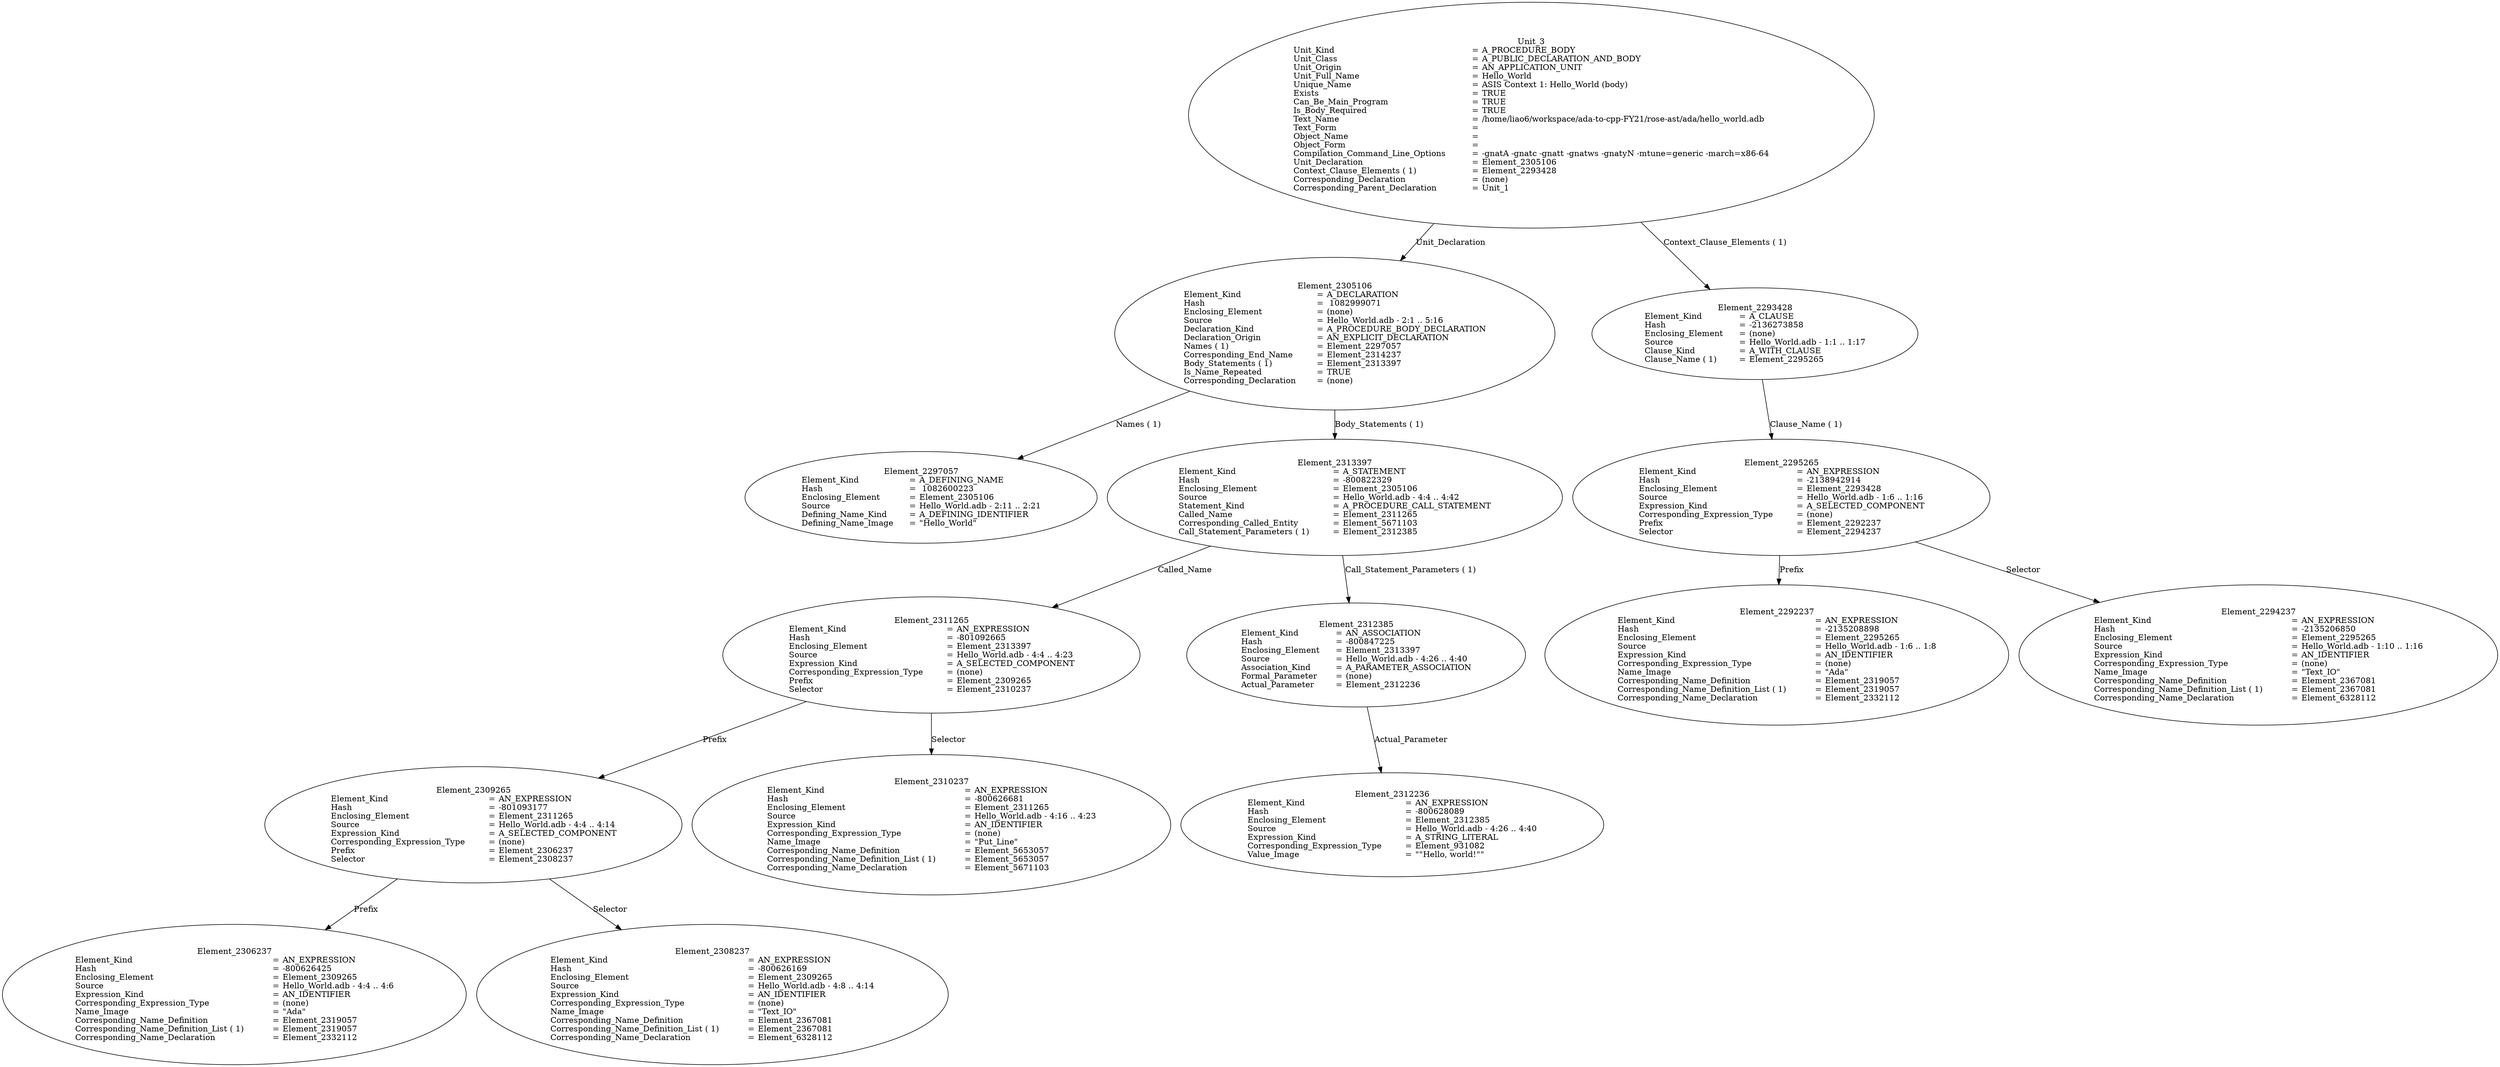 digraph "/home/liao6/workspace/ada-to-cpp-FY21/rose-ast/ada/obj/hello_world.adt" {
  Unit_3 -> Element_2305106
      [ label=Unit_Declaration ];
  Unit_3 -> Element_2293428
      [ label="Context_Clause_Elements ( 1)" ];
  Unit_3
      [ label=<<TABLE BORDER="0" CELLBORDER="0" CELLSPACING="0" CELLPADDING="0"> 
          <TR><TD COLSPAN="3">Unit_3</TD></TR>
          <TR><TD ALIGN="LEFT">Unit_Kind   </TD><TD> = </TD><TD ALIGN="LEFT">A_PROCEDURE_BODY</TD></TR>
          <TR><TD ALIGN="LEFT">Unit_Class   </TD><TD> = </TD><TD ALIGN="LEFT">A_PUBLIC_DECLARATION_AND_BODY</TD></TR>
          <TR><TD ALIGN="LEFT">Unit_Origin   </TD><TD> = </TD><TD ALIGN="LEFT">AN_APPLICATION_UNIT</TD></TR>
          <TR><TD ALIGN="LEFT">Unit_Full_Name    </TD><TD> = </TD><TD ALIGN="LEFT">Hello_World</TD></TR>
          <TR><TD ALIGN="LEFT">Unique_Name   </TD><TD> = </TD><TD ALIGN="LEFT">ASIS Context 1: Hello_World (body)</TD></TR>
          <TR><TD ALIGN="LEFT">Exists  </TD><TD> = </TD><TD ALIGN="LEFT">TRUE</TD></TR>
          <TR><TD ALIGN="LEFT">Can_Be_Main_Program     </TD><TD> = </TD><TD ALIGN="LEFT">TRUE</TD></TR>
          <TR><TD ALIGN="LEFT">Is_Body_Required     </TD><TD> = </TD><TD ALIGN="LEFT">TRUE</TD></TR>
          <TR><TD ALIGN="LEFT">Text_Name   </TD><TD> = </TD><TD ALIGN="LEFT">/home/liao6/workspace/ada-to-cpp-FY21/rose-ast/ada/hello_world.adb</TD></TR>
          <TR><TD ALIGN="LEFT">Text_Form   </TD><TD> = </TD><TD ALIGN="LEFT"></TD></TR>
          <TR><TD ALIGN="LEFT">Object_Name   </TD><TD> = </TD><TD ALIGN="LEFT"></TD></TR>
          <TR><TD ALIGN="LEFT">Object_Form   </TD><TD> = </TD><TD ALIGN="LEFT"></TD></TR>
          <TR><TD ALIGN="LEFT">Compilation_Command_Line_Options         </TD><TD> = </TD><TD ALIGN="LEFT">-gnatA -gnatc -gnatt -gnatws -gnatyN -mtune=generic -march=x86-64</TD></TR>
          <TR><TD ALIGN="LEFT">Unit_Declaration     </TD><TD> = </TD><TD ALIGN="LEFT">Element_2305106</TD></TR>
          <TR><TD ALIGN="LEFT">Context_Clause_Elements ( 1)        </TD><TD> = </TD><TD ALIGN="LEFT">Element_2293428</TD></TR>
          <TR><TD ALIGN="LEFT">Corresponding_Declaration       </TD><TD> = </TD><TD ALIGN="LEFT">(none)</TD></TR>
          <TR><TD ALIGN="LEFT">Corresponding_Parent_Declaration         </TD><TD> = </TD><TD ALIGN="LEFT">Unit_1</TD></TR>
          </TABLE>> ];
  Element_2293428 -> Element_2295265
      [ label="Clause_Name ( 1)" ];
  Element_2293428
      [ label=<<TABLE BORDER="0" CELLBORDER="0" CELLSPACING="0" CELLPADDING="0"> 
          <TR><TD COLSPAN="3">Element_2293428</TD></TR>
          <TR><TD ALIGN="LEFT">Element_Kind    </TD><TD> = </TD><TD ALIGN="LEFT">A_CLAUSE</TD></TR>
          <TR><TD ALIGN="LEFT">Hash  </TD><TD> = </TD><TD ALIGN="LEFT">-2136273858</TD></TR>
          <TR><TD ALIGN="LEFT">Enclosing_Element     </TD><TD> = </TD><TD ALIGN="LEFT">(none)</TD></TR>
          <TR><TD ALIGN="LEFT">Source  </TD><TD> = </TD><TD ALIGN="LEFT">Hello_World.adb - 1:1 .. 1:17</TD></TR>
          <TR><TD ALIGN="LEFT">Clause_Kind   </TD><TD> = </TD><TD ALIGN="LEFT">A_WITH_CLAUSE</TD></TR>
          <TR><TD ALIGN="LEFT">Clause_Name ( 1)     </TD><TD> = </TD><TD ALIGN="LEFT">Element_2295265</TD></TR>
          </TABLE>> ];
  Element_2295265 -> Element_2292237
      [ label=Prefix ];
  Element_2295265 -> Element_2294237
      [ label=Selector ];
  Element_2295265
      [ label=<<TABLE BORDER="0" CELLBORDER="0" CELLSPACING="0" CELLPADDING="0"> 
          <TR><TD COLSPAN="3">Element_2295265</TD></TR>
          <TR><TD ALIGN="LEFT">Element_Kind    </TD><TD> = </TD><TD ALIGN="LEFT">AN_EXPRESSION</TD></TR>
          <TR><TD ALIGN="LEFT">Hash  </TD><TD> = </TD><TD ALIGN="LEFT">-2138942914</TD></TR>
          <TR><TD ALIGN="LEFT">Enclosing_Element     </TD><TD> = </TD><TD ALIGN="LEFT">Element_2293428</TD></TR>
          <TR><TD ALIGN="LEFT">Source  </TD><TD> = </TD><TD ALIGN="LEFT">Hello_World.adb - 1:6 .. 1:16</TD></TR>
          <TR><TD ALIGN="LEFT">Expression_Kind    </TD><TD> = </TD><TD ALIGN="LEFT">A_SELECTED_COMPONENT</TD></TR>
          <TR><TD ALIGN="LEFT">Corresponding_Expression_Type        </TD><TD> = </TD><TD ALIGN="LEFT">(none)</TD></TR>
          <TR><TD ALIGN="LEFT">Prefix  </TD><TD> = </TD><TD ALIGN="LEFT">Element_2292237</TD></TR>
          <TR><TD ALIGN="LEFT">Selector   </TD><TD> = </TD><TD ALIGN="LEFT">Element_2294237</TD></TR>
          </TABLE>> ];
  Element_2292237
      [ label=<<TABLE BORDER="0" CELLBORDER="0" CELLSPACING="0" CELLPADDING="0"> 
          <TR><TD COLSPAN="3">Element_2292237</TD></TR>
          <TR><TD ALIGN="LEFT">Element_Kind    </TD><TD> = </TD><TD ALIGN="LEFT">AN_EXPRESSION</TD></TR>
          <TR><TD ALIGN="LEFT">Hash  </TD><TD> = </TD><TD ALIGN="LEFT">-2135208898</TD></TR>
          <TR><TD ALIGN="LEFT">Enclosing_Element     </TD><TD> = </TD><TD ALIGN="LEFT">Element_2295265</TD></TR>
          <TR><TD ALIGN="LEFT">Source  </TD><TD> = </TD><TD ALIGN="LEFT">Hello_World.adb - 1:6 .. 1:8</TD></TR>
          <TR><TD ALIGN="LEFT">Expression_Kind    </TD><TD> = </TD><TD ALIGN="LEFT">AN_IDENTIFIER</TD></TR>
          <TR><TD ALIGN="LEFT">Corresponding_Expression_Type        </TD><TD> = </TD><TD ALIGN="LEFT">(none)</TD></TR>
          <TR><TD ALIGN="LEFT">Name_Image   </TD><TD> = </TD><TD ALIGN="LEFT">"Ada"</TD></TR>
          <TR><TD ALIGN="LEFT">Corresponding_Name_Definition        </TD><TD> = </TD><TD ALIGN="LEFT">Element_2319057</TD></TR>
          <TR><TD ALIGN="LEFT">Corresponding_Name_Definition_List ( 1)          </TD><TD> = </TD><TD ALIGN="LEFT">Element_2319057</TD></TR>
          <TR><TD ALIGN="LEFT">Corresponding_Name_Declaration        </TD><TD> = </TD><TD ALIGN="LEFT">Element_2332112</TD></TR>
          </TABLE>> ];
  Element_2294237
      [ label=<<TABLE BORDER="0" CELLBORDER="0" CELLSPACING="0" CELLPADDING="0"> 
          <TR><TD COLSPAN="3">Element_2294237</TD></TR>
          <TR><TD ALIGN="LEFT">Element_Kind    </TD><TD> = </TD><TD ALIGN="LEFT">AN_EXPRESSION</TD></TR>
          <TR><TD ALIGN="LEFT">Hash  </TD><TD> = </TD><TD ALIGN="LEFT">-2135206850</TD></TR>
          <TR><TD ALIGN="LEFT">Enclosing_Element     </TD><TD> = </TD><TD ALIGN="LEFT">Element_2295265</TD></TR>
          <TR><TD ALIGN="LEFT">Source  </TD><TD> = </TD><TD ALIGN="LEFT">Hello_World.adb - 1:10 .. 1:16</TD></TR>
          <TR><TD ALIGN="LEFT">Expression_Kind    </TD><TD> = </TD><TD ALIGN="LEFT">AN_IDENTIFIER</TD></TR>
          <TR><TD ALIGN="LEFT">Corresponding_Expression_Type        </TD><TD> = </TD><TD ALIGN="LEFT">(none)</TD></TR>
          <TR><TD ALIGN="LEFT">Name_Image   </TD><TD> = </TD><TD ALIGN="LEFT">"Text_IO"</TD></TR>
          <TR><TD ALIGN="LEFT">Corresponding_Name_Definition        </TD><TD> = </TD><TD ALIGN="LEFT">Element_2367081</TD></TR>
          <TR><TD ALIGN="LEFT">Corresponding_Name_Definition_List ( 1)          </TD><TD> = </TD><TD ALIGN="LEFT">Element_2367081</TD></TR>
          <TR><TD ALIGN="LEFT">Corresponding_Name_Declaration        </TD><TD> = </TD><TD ALIGN="LEFT">Element_6328112</TD></TR>
          </TABLE>> ];
  Element_2305106 -> Element_2297057
      [ label="Names ( 1)" ];
  Element_2305106 -> Element_2313397
      [ label="Body_Statements ( 1)" ];
  Element_2305106
      [ label=<<TABLE BORDER="0" CELLBORDER="0" CELLSPACING="0" CELLPADDING="0"> 
          <TR><TD COLSPAN="3">Element_2305106</TD></TR>
          <TR><TD ALIGN="LEFT">Element_Kind    </TD><TD> = </TD><TD ALIGN="LEFT">A_DECLARATION</TD></TR>
          <TR><TD ALIGN="LEFT">Hash  </TD><TD> = </TD><TD ALIGN="LEFT"> 1082999071</TD></TR>
          <TR><TD ALIGN="LEFT">Enclosing_Element     </TD><TD> = </TD><TD ALIGN="LEFT">(none)</TD></TR>
          <TR><TD ALIGN="LEFT">Source  </TD><TD> = </TD><TD ALIGN="LEFT">Hello_World.adb - 2:1 .. 5:16</TD></TR>
          <TR><TD ALIGN="LEFT">Declaration_Kind     </TD><TD> = </TD><TD ALIGN="LEFT">A_PROCEDURE_BODY_DECLARATION</TD></TR>
          <TR><TD ALIGN="LEFT">Declaration_Origin     </TD><TD> = </TD><TD ALIGN="LEFT">AN_EXPLICIT_DECLARATION</TD></TR>
          <TR><TD ALIGN="LEFT">Names ( 1)   </TD><TD> = </TD><TD ALIGN="LEFT">Element_2297057</TD></TR>
          <TR><TD ALIGN="LEFT">Corresponding_End_Name      </TD><TD> = </TD><TD ALIGN="LEFT">Element_2314237</TD></TR>
          <TR><TD ALIGN="LEFT">Body_Statements ( 1)      </TD><TD> = </TD><TD ALIGN="LEFT">Element_2313397</TD></TR>
          <TR><TD ALIGN="LEFT">Is_Name_Repeated     </TD><TD> = </TD><TD ALIGN="LEFT">TRUE</TD></TR>
          <TR><TD ALIGN="LEFT">Corresponding_Declaration       </TD><TD> = </TD><TD ALIGN="LEFT">(none)</TD></TR>
          </TABLE>> ];
  Element_2297057
      [ label=<<TABLE BORDER="0" CELLBORDER="0" CELLSPACING="0" CELLPADDING="0"> 
          <TR><TD COLSPAN="3">Element_2297057</TD></TR>
          <TR><TD ALIGN="LEFT">Element_Kind    </TD><TD> = </TD><TD ALIGN="LEFT">A_DEFINING_NAME</TD></TR>
          <TR><TD ALIGN="LEFT">Hash  </TD><TD> = </TD><TD ALIGN="LEFT"> 1082600223</TD></TR>
          <TR><TD ALIGN="LEFT">Enclosing_Element     </TD><TD> = </TD><TD ALIGN="LEFT">Element_2305106</TD></TR>
          <TR><TD ALIGN="LEFT">Source  </TD><TD> = </TD><TD ALIGN="LEFT">Hello_World.adb - 2:11 .. 2:21</TD></TR>
          <TR><TD ALIGN="LEFT">Defining_Name_Kind     </TD><TD> = </TD><TD ALIGN="LEFT">A_DEFINING_IDENTIFIER</TD></TR>
          <TR><TD ALIGN="LEFT">Defining_Name_Image     </TD><TD> = </TD><TD ALIGN="LEFT">"Hello_World"</TD></TR>
          </TABLE>> ];
  Element_2313397 -> Element_2311265
      [ label=Called_Name ];
  Element_2313397 -> Element_2312385
      [ label="Call_Statement_Parameters ( 1)" ];
  Element_2313397
      [ label=<<TABLE BORDER="0" CELLBORDER="0" CELLSPACING="0" CELLPADDING="0"> 
          <TR><TD COLSPAN="3">Element_2313397</TD></TR>
          <TR><TD ALIGN="LEFT">Element_Kind    </TD><TD> = </TD><TD ALIGN="LEFT">A_STATEMENT</TD></TR>
          <TR><TD ALIGN="LEFT">Hash  </TD><TD> = </TD><TD ALIGN="LEFT">-800822329</TD></TR>
          <TR><TD ALIGN="LEFT">Enclosing_Element     </TD><TD> = </TD><TD ALIGN="LEFT">Element_2305106</TD></TR>
          <TR><TD ALIGN="LEFT">Source  </TD><TD> = </TD><TD ALIGN="LEFT">Hello_World.adb - 4:4 .. 4:42</TD></TR>
          <TR><TD ALIGN="LEFT">Statement_Kind    </TD><TD> = </TD><TD ALIGN="LEFT">A_PROCEDURE_CALL_STATEMENT</TD></TR>
          <TR><TD ALIGN="LEFT">Called_Name   </TD><TD> = </TD><TD ALIGN="LEFT">Element_2311265</TD></TR>
          <TR><TD ALIGN="LEFT">Corresponding_Called_Entity       </TD><TD> = </TD><TD ALIGN="LEFT">Element_5671103</TD></TR>
          <TR><TD ALIGN="LEFT">Call_Statement_Parameters ( 1)        </TD><TD> = </TD><TD ALIGN="LEFT">Element_2312385</TD></TR>
          </TABLE>> ];
  Element_2311265 -> Element_2309265
      [ label=Prefix ];
  Element_2311265 -> Element_2310237
      [ label=Selector ];
  Element_2311265
      [ label=<<TABLE BORDER="0" CELLBORDER="0" CELLSPACING="0" CELLPADDING="0"> 
          <TR><TD COLSPAN="3">Element_2311265</TD></TR>
          <TR><TD ALIGN="LEFT">Element_Kind    </TD><TD> = </TD><TD ALIGN="LEFT">AN_EXPRESSION</TD></TR>
          <TR><TD ALIGN="LEFT">Hash  </TD><TD> = </TD><TD ALIGN="LEFT">-801092665</TD></TR>
          <TR><TD ALIGN="LEFT">Enclosing_Element     </TD><TD> = </TD><TD ALIGN="LEFT">Element_2313397</TD></TR>
          <TR><TD ALIGN="LEFT">Source  </TD><TD> = </TD><TD ALIGN="LEFT">Hello_World.adb - 4:4 .. 4:23</TD></TR>
          <TR><TD ALIGN="LEFT">Expression_Kind    </TD><TD> = </TD><TD ALIGN="LEFT">A_SELECTED_COMPONENT</TD></TR>
          <TR><TD ALIGN="LEFT">Corresponding_Expression_Type        </TD><TD> = </TD><TD ALIGN="LEFT">(none)</TD></TR>
          <TR><TD ALIGN="LEFT">Prefix  </TD><TD> = </TD><TD ALIGN="LEFT">Element_2309265</TD></TR>
          <TR><TD ALIGN="LEFT">Selector   </TD><TD> = </TD><TD ALIGN="LEFT">Element_2310237</TD></TR>
          </TABLE>> ];
  Element_2309265 -> Element_2306237
      [ label=Prefix ];
  Element_2309265 -> Element_2308237
      [ label=Selector ];
  Element_2309265
      [ label=<<TABLE BORDER="0" CELLBORDER="0" CELLSPACING="0" CELLPADDING="0"> 
          <TR><TD COLSPAN="3">Element_2309265</TD></TR>
          <TR><TD ALIGN="LEFT">Element_Kind    </TD><TD> = </TD><TD ALIGN="LEFT">AN_EXPRESSION</TD></TR>
          <TR><TD ALIGN="LEFT">Hash  </TD><TD> = </TD><TD ALIGN="LEFT">-801093177</TD></TR>
          <TR><TD ALIGN="LEFT">Enclosing_Element     </TD><TD> = </TD><TD ALIGN="LEFT">Element_2311265</TD></TR>
          <TR><TD ALIGN="LEFT">Source  </TD><TD> = </TD><TD ALIGN="LEFT">Hello_World.adb - 4:4 .. 4:14</TD></TR>
          <TR><TD ALIGN="LEFT">Expression_Kind    </TD><TD> = </TD><TD ALIGN="LEFT">A_SELECTED_COMPONENT</TD></TR>
          <TR><TD ALIGN="LEFT">Corresponding_Expression_Type        </TD><TD> = </TD><TD ALIGN="LEFT">(none)</TD></TR>
          <TR><TD ALIGN="LEFT">Prefix  </TD><TD> = </TD><TD ALIGN="LEFT">Element_2306237</TD></TR>
          <TR><TD ALIGN="LEFT">Selector   </TD><TD> = </TD><TD ALIGN="LEFT">Element_2308237</TD></TR>
          </TABLE>> ];
  Element_2306237
      [ label=<<TABLE BORDER="0" CELLBORDER="0" CELLSPACING="0" CELLPADDING="0"> 
          <TR><TD COLSPAN="3">Element_2306237</TD></TR>
          <TR><TD ALIGN="LEFT">Element_Kind    </TD><TD> = </TD><TD ALIGN="LEFT">AN_EXPRESSION</TD></TR>
          <TR><TD ALIGN="LEFT">Hash  </TD><TD> = </TD><TD ALIGN="LEFT">-800626425</TD></TR>
          <TR><TD ALIGN="LEFT">Enclosing_Element     </TD><TD> = </TD><TD ALIGN="LEFT">Element_2309265</TD></TR>
          <TR><TD ALIGN="LEFT">Source  </TD><TD> = </TD><TD ALIGN="LEFT">Hello_World.adb - 4:4 .. 4:6</TD></TR>
          <TR><TD ALIGN="LEFT">Expression_Kind    </TD><TD> = </TD><TD ALIGN="LEFT">AN_IDENTIFIER</TD></TR>
          <TR><TD ALIGN="LEFT">Corresponding_Expression_Type        </TD><TD> = </TD><TD ALIGN="LEFT">(none)</TD></TR>
          <TR><TD ALIGN="LEFT">Name_Image   </TD><TD> = </TD><TD ALIGN="LEFT">"Ada"</TD></TR>
          <TR><TD ALIGN="LEFT">Corresponding_Name_Definition        </TD><TD> = </TD><TD ALIGN="LEFT">Element_2319057</TD></TR>
          <TR><TD ALIGN="LEFT">Corresponding_Name_Definition_List ( 1)          </TD><TD> = </TD><TD ALIGN="LEFT">Element_2319057</TD></TR>
          <TR><TD ALIGN="LEFT">Corresponding_Name_Declaration        </TD><TD> = </TD><TD ALIGN="LEFT">Element_2332112</TD></TR>
          </TABLE>> ];
  Element_2308237
      [ label=<<TABLE BORDER="0" CELLBORDER="0" CELLSPACING="0" CELLPADDING="0"> 
          <TR><TD COLSPAN="3">Element_2308237</TD></TR>
          <TR><TD ALIGN="LEFT">Element_Kind    </TD><TD> = </TD><TD ALIGN="LEFT">AN_EXPRESSION</TD></TR>
          <TR><TD ALIGN="LEFT">Hash  </TD><TD> = </TD><TD ALIGN="LEFT">-800626169</TD></TR>
          <TR><TD ALIGN="LEFT">Enclosing_Element     </TD><TD> = </TD><TD ALIGN="LEFT">Element_2309265</TD></TR>
          <TR><TD ALIGN="LEFT">Source  </TD><TD> = </TD><TD ALIGN="LEFT">Hello_World.adb - 4:8 .. 4:14</TD></TR>
          <TR><TD ALIGN="LEFT">Expression_Kind    </TD><TD> = </TD><TD ALIGN="LEFT">AN_IDENTIFIER</TD></TR>
          <TR><TD ALIGN="LEFT">Corresponding_Expression_Type        </TD><TD> = </TD><TD ALIGN="LEFT">(none)</TD></TR>
          <TR><TD ALIGN="LEFT">Name_Image   </TD><TD> = </TD><TD ALIGN="LEFT">"Text_IO"</TD></TR>
          <TR><TD ALIGN="LEFT">Corresponding_Name_Definition        </TD><TD> = </TD><TD ALIGN="LEFT">Element_2367081</TD></TR>
          <TR><TD ALIGN="LEFT">Corresponding_Name_Definition_List ( 1)          </TD><TD> = </TD><TD ALIGN="LEFT">Element_2367081</TD></TR>
          <TR><TD ALIGN="LEFT">Corresponding_Name_Declaration        </TD><TD> = </TD><TD ALIGN="LEFT">Element_6328112</TD></TR>
          </TABLE>> ];
  Element_2310237
      [ label=<<TABLE BORDER="0" CELLBORDER="0" CELLSPACING="0" CELLPADDING="0"> 
          <TR><TD COLSPAN="3">Element_2310237</TD></TR>
          <TR><TD ALIGN="LEFT">Element_Kind    </TD><TD> = </TD><TD ALIGN="LEFT">AN_EXPRESSION</TD></TR>
          <TR><TD ALIGN="LEFT">Hash  </TD><TD> = </TD><TD ALIGN="LEFT">-800626681</TD></TR>
          <TR><TD ALIGN="LEFT">Enclosing_Element     </TD><TD> = </TD><TD ALIGN="LEFT">Element_2311265</TD></TR>
          <TR><TD ALIGN="LEFT">Source  </TD><TD> = </TD><TD ALIGN="LEFT">Hello_World.adb - 4:16 .. 4:23</TD></TR>
          <TR><TD ALIGN="LEFT">Expression_Kind    </TD><TD> = </TD><TD ALIGN="LEFT">AN_IDENTIFIER</TD></TR>
          <TR><TD ALIGN="LEFT">Corresponding_Expression_Type        </TD><TD> = </TD><TD ALIGN="LEFT">(none)</TD></TR>
          <TR><TD ALIGN="LEFT">Name_Image   </TD><TD> = </TD><TD ALIGN="LEFT">"Put_Line"</TD></TR>
          <TR><TD ALIGN="LEFT">Corresponding_Name_Definition        </TD><TD> = </TD><TD ALIGN="LEFT">Element_5653057</TD></TR>
          <TR><TD ALIGN="LEFT">Corresponding_Name_Definition_List ( 1)          </TD><TD> = </TD><TD ALIGN="LEFT">Element_5653057</TD></TR>
          <TR><TD ALIGN="LEFT">Corresponding_Name_Declaration        </TD><TD> = </TD><TD ALIGN="LEFT">Element_5671103</TD></TR>
          </TABLE>> ];
  Element_2312385 -> Element_2312236
      [ label=Actual_Parameter ];
  Element_2312385
      [ label=<<TABLE BORDER="0" CELLBORDER="0" CELLSPACING="0" CELLPADDING="0"> 
          <TR><TD COLSPAN="3">Element_2312385</TD></TR>
          <TR><TD ALIGN="LEFT">Element_Kind    </TD><TD> = </TD><TD ALIGN="LEFT">AN_ASSOCIATION</TD></TR>
          <TR><TD ALIGN="LEFT">Hash  </TD><TD> = </TD><TD ALIGN="LEFT">-800847225</TD></TR>
          <TR><TD ALIGN="LEFT">Enclosing_Element     </TD><TD> = </TD><TD ALIGN="LEFT">Element_2313397</TD></TR>
          <TR><TD ALIGN="LEFT">Source  </TD><TD> = </TD><TD ALIGN="LEFT">Hello_World.adb - 4:26 .. 4:40</TD></TR>
          <TR><TD ALIGN="LEFT">Association_Kind     </TD><TD> = </TD><TD ALIGN="LEFT">A_PARAMETER_ASSOCIATION</TD></TR>
          <TR><TD ALIGN="LEFT">Formal_Parameter     </TD><TD> = </TD><TD ALIGN="LEFT">(none)</TD></TR>
          <TR><TD ALIGN="LEFT">Actual_Parameter     </TD><TD> = </TD><TD ALIGN="LEFT">Element_2312236</TD></TR>
          </TABLE>> ];
  Element_2312236
      [ label=<<TABLE BORDER="0" CELLBORDER="0" CELLSPACING="0" CELLPADDING="0"> 
          <TR><TD COLSPAN="3">Element_2312236</TD></TR>
          <TR><TD ALIGN="LEFT">Element_Kind    </TD><TD> = </TD><TD ALIGN="LEFT">AN_EXPRESSION</TD></TR>
          <TR><TD ALIGN="LEFT">Hash  </TD><TD> = </TD><TD ALIGN="LEFT">-800628089</TD></TR>
          <TR><TD ALIGN="LEFT">Enclosing_Element     </TD><TD> = </TD><TD ALIGN="LEFT">Element_2312385</TD></TR>
          <TR><TD ALIGN="LEFT">Source  </TD><TD> = </TD><TD ALIGN="LEFT">Hello_World.adb - 4:26 .. 4:40</TD></TR>
          <TR><TD ALIGN="LEFT">Expression_Kind    </TD><TD> = </TD><TD ALIGN="LEFT">A_STRING_LITERAL</TD></TR>
          <TR><TD ALIGN="LEFT">Corresponding_Expression_Type        </TD><TD> = </TD><TD ALIGN="LEFT">Element_931082</TD></TR>
          <TR><TD ALIGN="LEFT">Value_Image   </TD><TD> = </TD><TD ALIGN="LEFT">""Hello, world!""</TD></TR>
          </TABLE>> ]
}
